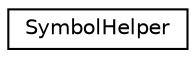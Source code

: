 digraph "Graphical Class Hierarchy"
{
  edge [fontname="Helvetica",fontsize="10",labelfontname="Helvetica",labelfontsize="10"];
  node [fontname="Helvetica",fontsize="10",shape=record];
  rankdir="LR";
  Node0 [label="SymbolHelper",height=0.2,width=0.4,color="black", fillcolor="white", style="filled",URL="$structSymbolHelper.html"];
}
